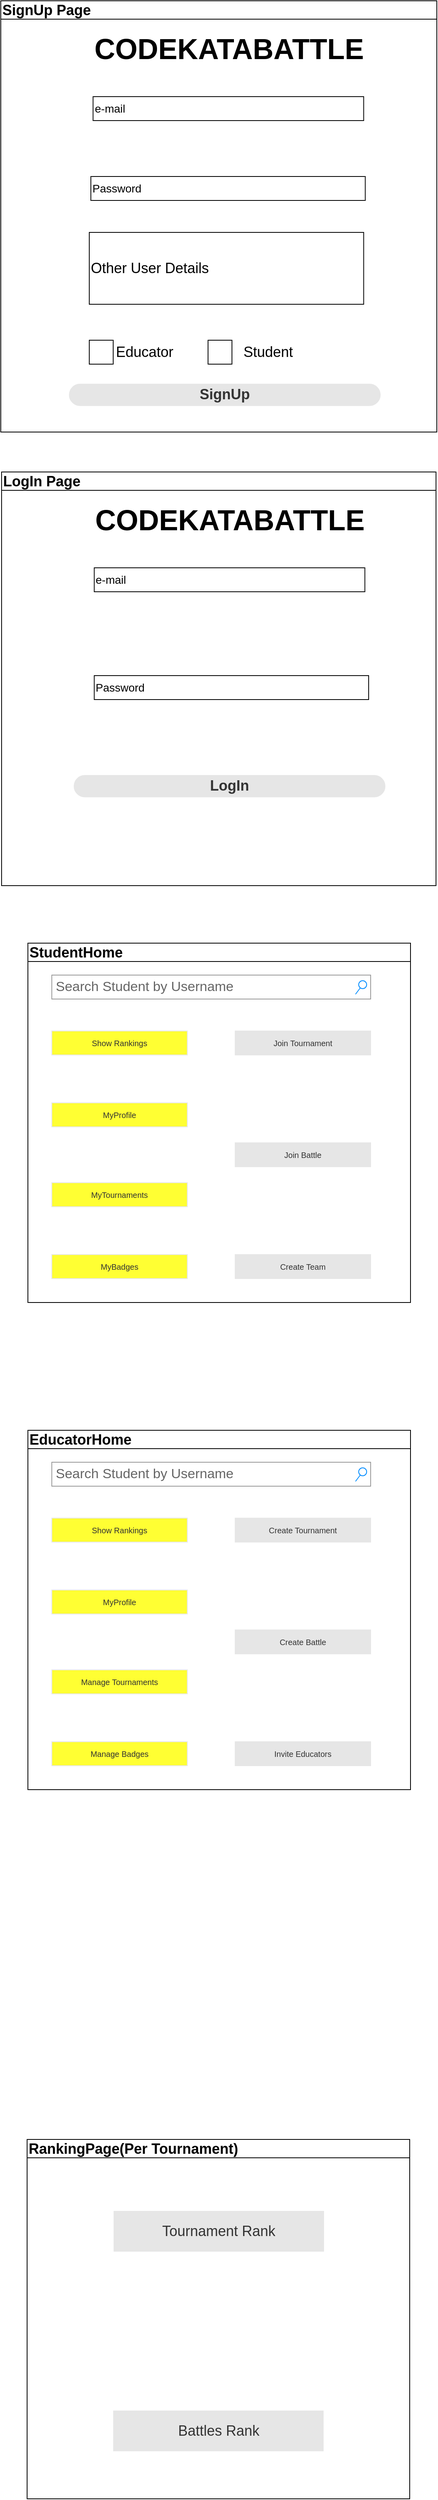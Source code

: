 <mxfile version="22.1.3" type="device">
  <diagram name="Pagina-1" id="kJE1tzoxOOOQ16JhSrA-">
    <mxGraphModel dx="1917" dy="783" grid="1" gridSize="10" guides="1" tooltips="1" connect="1" arrows="1" fold="1" page="1" pageScale="1" pageWidth="827" pageHeight="1169" math="0" shadow="0">
      <root>
        <mxCell id="0" />
        <mxCell id="1" parent="0" />
        <mxCell id="yAFIMtw9BYB4I-pn7jTb-9" value="&lt;font style=&quot;font-size: 18px;&quot;&gt;SignUp Page&lt;/font&gt;" style="swimlane;whiteSpace=wrap;html=1;align=left;" vertex="1" parent="1">
          <mxGeometry x="140" y="20" width="547" height="540" as="geometry" />
        </mxCell>
        <mxCell id="yAFIMtw9BYB4I-pn7jTb-10" value="&lt;font style=&quot;font-size: 14px;&quot;&gt;e-mail&lt;/font&gt;" style="rounded=0;whiteSpace=wrap;html=1;align=left;" vertex="1" parent="yAFIMtw9BYB4I-pn7jTb-9">
          <mxGeometry x="115.75" y="120" width="339.5" height="30" as="geometry" />
        </mxCell>
        <mxCell id="yAFIMtw9BYB4I-pn7jTb-12" value="&lt;b&gt;&lt;font style=&quot;font-size: 36px;&quot;&gt;CODEKATABATTLE&lt;/font&gt;&lt;/b&gt;" style="text;html=1;align=center;verticalAlign=middle;resizable=0;points=[];autosize=1;strokeColor=none;fillColor=none;" vertex="1" parent="yAFIMtw9BYB4I-pn7jTb-9">
          <mxGeometry x="106" y="30" width="360" height="60" as="geometry" />
        </mxCell>
        <mxCell id="yAFIMtw9BYB4I-pn7jTb-13" value="&lt;font style=&quot;font-size: 18px;&quot;&gt;&lt;b style=&quot;&quot;&gt;SignUp&lt;/b&gt;&lt;/font&gt;" style="rounded=1;html=1;shadow=0;dashed=0;whiteSpace=wrap;fontSize=10;fillColor=#E6E6E6;align=center;strokeColor=#E6E6E6;fontColor=#333333;arcSize=50;" vertex="1" parent="yAFIMtw9BYB4I-pn7jTb-9">
          <mxGeometry x="86" y="480" width="390" height="26.88" as="geometry" />
        </mxCell>
        <mxCell id="yAFIMtw9BYB4I-pn7jTb-11" value="&lt;font style=&quot;font-size: 14px;&quot;&gt;Password&lt;/font&gt;" style="rounded=0;whiteSpace=wrap;html=1;align=left;" vertex="1" parent="yAFIMtw9BYB4I-pn7jTb-9">
          <mxGeometry x="113" y="220" width="344.25" height="30" as="geometry" />
        </mxCell>
        <mxCell id="yAFIMtw9BYB4I-pn7jTb-15" value="" style="whiteSpace=wrap;html=1;aspect=fixed;" vertex="1" parent="yAFIMtw9BYB4I-pn7jTb-9">
          <mxGeometry x="111" y="425" width="30" height="30" as="geometry" />
        </mxCell>
        <mxCell id="yAFIMtw9BYB4I-pn7jTb-28" value="&lt;font style=&quot;font-size: 18px;&quot;&gt;Educator&lt;/font&gt;" style="text;html=1;align=center;verticalAlign=middle;resizable=0;points=[];autosize=1;strokeColor=none;fillColor=none;" vertex="1" parent="yAFIMtw9BYB4I-pn7jTb-9">
          <mxGeometry x="130" y="420" width="100" height="40" as="geometry" />
        </mxCell>
        <mxCell id="yAFIMtw9BYB4I-pn7jTb-29" value="&lt;font style=&quot;font-size: 18px;&quot;&gt;Student&lt;/font&gt;" style="text;html=1;align=center;verticalAlign=middle;resizable=0;points=[];autosize=1;strokeColor=none;fillColor=none;" vertex="1" parent="yAFIMtw9BYB4I-pn7jTb-9">
          <mxGeometry x="290" y="420" width="90" height="40" as="geometry" />
        </mxCell>
        <mxCell id="yAFIMtw9BYB4I-pn7jTb-51" value="&lt;font style=&quot;font-size: 18px;&quot;&gt;Other User Details&lt;/font&gt;" style="rounded=0;whiteSpace=wrap;html=1;align=left;" vertex="1" parent="yAFIMtw9BYB4I-pn7jTb-9">
          <mxGeometry x="111" y="290" width="344.25" height="90" as="geometry" />
        </mxCell>
        <mxCell id="yAFIMtw9BYB4I-pn7jTb-52" value="" style="whiteSpace=wrap;html=1;aspect=fixed;" vertex="1" parent="yAFIMtw9BYB4I-pn7jTb-9">
          <mxGeometry x="260" y="425" width="30" height="30" as="geometry" />
        </mxCell>
        <mxCell id="yAFIMtw9BYB4I-pn7jTb-65" value="&lt;font style=&quot;font-size: 18px;&quot;&gt;LogIn Page&lt;/font&gt;" style="swimlane;whiteSpace=wrap;html=1;align=left;" vertex="1" parent="1">
          <mxGeometry x="141" y="610" width="545" height="518" as="geometry" />
        </mxCell>
        <mxCell id="yAFIMtw9BYB4I-pn7jTb-66" value="&lt;font style=&quot;font-size: 14px;&quot;&gt;e-mail&lt;/font&gt;" style="rounded=0;whiteSpace=wrap;html=1;align=left;" vertex="1" parent="yAFIMtw9BYB4I-pn7jTb-65">
          <mxGeometry x="116.25" y="120" width="339.5" height="30" as="geometry" />
        </mxCell>
        <mxCell id="yAFIMtw9BYB4I-pn7jTb-67" value="&lt;b&gt;&lt;font style=&quot;font-size: 36px;&quot;&gt;CODEKATABATTLE&lt;/font&gt;&lt;/b&gt;" style="text;html=1;align=center;verticalAlign=middle;resizable=0;points=[];autosize=1;strokeColor=none;fillColor=none;" vertex="1" parent="yAFIMtw9BYB4I-pn7jTb-65">
          <mxGeometry x="106" y="30" width="360" height="60" as="geometry" />
        </mxCell>
        <mxCell id="yAFIMtw9BYB4I-pn7jTb-68" value="&lt;font style=&quot;font-size: 18px;&quot;&gt;&lt;b style=&quot;&quot;&gt;LogIn&lt;/b&gt;&lt;/font&gt;" style="rounded=1;html=1;shadow=0;dashed=0;whiteSpace=wrap;fontSize=10;fillColor=#E6E6E6;align=center;strokeColor=#E6E6E6;fontColor=#333333;arcSize=50;" vertex="1" parent="yAFIMtw9BYB4I-pn7jTb-65">
          <mxGeometry x="91" y="380" width="390" height="26.88" as="geometry" />
        </mxCell>
        <mxCell id="yAFIMtw9BYB4I-pn7jTb-69" value="&lt;font style=&quot;font-size: 14px;&quot;&gt;Password&lt;/font&gt;" style="rounded=0;whiteSpace=wrap;html=1;align=left;" vertex="1" parent="yAFIMtw9BYB4I-pn7jTb-65">
          <mxGeometry x="116.25" y="255" width="344.25" height="30" as="geometry" />
        </mxCell>
        <mxCell id="yAFIMtw9BYB4I-pn7jTb-96" value="&lt;font style=&quot;font-size: 18px;&quot;&gt;StudentHome&lt;/font&gt;" style="swimlane;whiteSpace=wrap;html=1;align=left;" vertex="1" parent="1">
          <mxGeometry x="174" y="1200" width="480" height="450" as="geometry" />
        </mxCell>
        <mxCell id="yAFIMtw9BYB4I-pn7jTb-97" value="Search Student by Username" style="strokeWidth=1;shadow=0;dashed=0;align=center;html=1;shape=mxgraph.mockup.forms.searchBox;strokeColor=#999999;mainText=;strokeColor2=#008cff;fontColor=#666666;fontSize=17;align=left;spacingLeft=3;whiteSpace=wrap;" vertex="1" parent="yAFIMtw9BYB4I-pn7jTb-96">
          <mxGeometry x="30" y="40" width="400" height="30" as="geometry" />
        </mxCell>
        <mxCell id="yAFIMtw9BYB4I-pn7jTb-98" value="Join Tournament" style="rounded=1;html=1;shadow=0;dashed=0;whiteSpace=wrap;fontSize=10;fillColor=#E6E6E6;align=center;strokeColor=#E6E6E6;fontColor=#333333;arcSize=0;" vertex="1" parent="yAFIMtw9BYB4I-pn7jTb-96">
          <mxGeometry x="260" y="110" width="170" height="30" as="geometry" />
        </mxCell>
        <mxCell id="yAFIMtw9BYB4I-pn7jTb-99" value="Create Team" style="rounded=1;html=1;shadow=0;dashed=0;whiteSpace=wrap;fontSize=10;fillColor=#E6E6E6;align=center;strokeColor=#E6E6E6;fontColor=#333333;arcSize=0;" vertex="1" parent="yAFIMtw9BYB4I-pn7jTb-96">
          <mxGeometry x="260" y="390" width="170" height="30" as="geometry" />
        </mxCell>
        <mxCell id="yAFIMtw9BYB4I-pn7jTb-100" value="Join Battle" style="rounded=1;html=1;shadow=0;dashed=0;whiteSpace=wrap;fontSize=10;fillColor=#E6E6E6;align=center;strokeColor=#E6E6E6;fontColor=#333333;arcSize=0;" vertex="1" parent="yAFIMtw9BYB4I-pn7jTb-96">
          <mxGeometry x="260" y="250" width="170" height="30" as="geometry" />
        </mxCell>
        <mxCell id="yAFIMtw9BYB4I-pn7jTb-101" value="Show Rankings" style="rounded=1;html=1;shadow=0;dashed=0;whiteSpace=wrap;fontSize=10;fillColor=#FFFF33;align=center;strokeColor=#E6E6E6;fontColor=#333333;arcSize=0;" vertex="1" parent="yAFIMtw9BYB4I-pn7jTb-96">
          <mxGeometry x="30" y="110" width="170" height="30" as="geometry" />
        </mxCell>
        <mxCell id="yAFIMtw9BYB4I-pn7jTb-102" value="MyTournaments" style="rounded=1;html=1;shadow=0;dashed=0;whiteSpace=wrap;fontSize=10;fillColor=#FFFF33;align=center;strokeColor=#E6E6E6;fontColor=#333333;arcSize=0;" vertex="1" parent="yAFIMtw9BYB4I-pn7jTb-96">
          <mxGeometry x="30" y="300" width="170" height="30" as="geometry" />
        </mxCell>
        <mxCell id="yAFIMtw9BYB4I-pn7jTb-103" value="MyBadges" style="rounded=1;html=1;shadow=0;dashed=0;whiteSpace=wrap;fontSize=10;fillColor=#FFFF33;align=center;strokeColor=#E6E6E6;fontColor=#333333;arcSize=0;" vertex="1" parent="yAFIMtw9BYB4I-pn7jTb-96">
          <mxGeometry x="30" y="390" width="170" height="30" as="geometry" />
        </mxCell>
        <mxCell id="yAFIMtw9BYB4I-pn7jTb-104" value="MyProfile" style="rounded=1;html=1;shadow=0;dashed=0;whiteSpace=wrap;fontSize=10;fillColor=#FFFF33;align=center;strokeColor=#E6E6E6;fontColor=#333333;arcSize=0;" vertex="1" parent="yAFIMtw9BYB4I-pn7jTb-96">
          <mxGeometry x="30" y="200" width="170" height="30" as="geometry" />
        </mxCell>
        <mxCell id="yAFIMtw9BYB4I-pn7jTb-105" value="&lt;font style=&quot;font-size: 18px;&quot;&gt;EducatorHome&lt;/font&gt;" style="swimlane;whiteSpace=wrap;html=1;align=left;" vertex="1" parent="1">
          <mxGeometry x="174" y="1810" width="480" height="450" as="geometry" />
        </mxCell>
        <mxCell id="yAFIMtw9BYB4I-pn7jTb-106" value="Search Student by Username" style="strokeWidth=1;shadow=0;dashed=0;align=center;html=1;shape=mxgraph.mockup.forms.searchBox;strokeColor=#999999;mainText=;strokeColor2=#008cff;fontColor=#666666;fontSize=17;align=left;spacingLeft=3;whiteSpace=wrap;" vertex="1" parent="yAFIMtw9BYB4I-pn7jTb-105">
          <mxGeometry x="30" y="40" width="400" height="30" as="geometry" />
        </mxCell>
        <mxCell id="yAFIMtw9BYB4I-pn7jTb-107" value="Create Tournament" style="rounded=1;html=1;shadow=0;dashed=0;whiteSpace=wrap;fontSize=10;fillColor=#E6E6E6;align=center;strokeColor=#E6E6E6;fontColor=#333333;arcSize=0;" vertex="1" parent="yAFIMtw9BYB4I-pn7jTb-105">
          <mxGeometry x="260" y="110" width="170" height="30" as="geometry" />
        </mxCell>
        <mxCell id="yAFIMtw9BYB4I-pn7jTb-108" value="Invite Educators" style="rounded=1;html=1;shadow=0;dashed=0;whiteSpace=wrap;fontSize=10;fillColor=#E6E6E6;align=center;strokeColor=#E6E6E6;fontColor=#333333;arcSize=0;" vertex="1" parent="yAFIMtw9BYB4I-pn7jTb-105">
          <mxGeometry x="260" y="390" width="170" height="30" as="geometry" />
        </mxCell>
        <mxCell id="yAFIMtw9BYB4I-pn7jTb-109" value="Create Battle" style="rounded=1;html=1;shadow=0;dashed=0;whiteSpace=wrap;fontSize=10;fillColor=#E6E6E6;align=center;strokeColor=#E6E6E6;fontColor=#333333;arcSize=0;" vertex="1" parent="yAFIMtw9BYB4I-pn7jTb-105">
          <mxGeometry x="260" y="250" width="170" height="30" as="geometry" />
        </mxCell>
        <mxCell id="yAFIMtw9BYB4I-pn7jTb-110" value="Show Rankings" style="rounded=1;html=1;shadow=0;dashed=0;whiteSpace=wrap;fontSize=10;fillColor=#FFFF33;align=center;strokeColor=#E6E6E6;fontColor=#333333;arcSize=0;" vertex="1" parent="yAFIMtw9BYB4I-pn7jTb-105">
          <mxGeometry x="30" y="110" width="170" height="30" as="geometry" />
        </mxCell>
        <mxCell id="yAFIMtw9BYB4I-pn7jTb-111" value="Manage Tournaments" style="rounded=1;html=1;shadow=0;dashed=0;whiteSpace=wrap;fontSize=10;fillColor=#FFFF33;align=center;strokeColor=#E6E6E6;fontColor=#333333;arcSize=0;" vertex="1" parent="yAFIMtw9BYB4I-pn7jTb-105">
          <mxGeometry x="30" y="300" width="170" height="30" as="geometry" />
        </mxCell>
        <mxCell id="yAFIMtw9BYB4I-pn7jTb-112" value="Manage Badges" style="rounded=1;html=1;shadow=0;dashed=0;whiteSpace=wrap;fontSize=10;fillColor=#FFFF33;align=center;strokeColor=#E6E6E6;fontColor=#333333;arcSize=0;" vertex="1" parent="yAFIMtw9BYB4I-pn7jTb-105">
          <mxGeometry x="30" y="390" width="170" height="30" as="geometry" />
        </mxCell>
        <mxCell id="yAFIMtw9BYB4I-pn7jTb-113" value="MyProfile" style="rounded=1;html=1;shadow=0;dashed=0;whiteSpace=wrap;fontSize=10;fillColor=#FFFF33;align=center;strokeColor=#E6E6E6;fontColor=#333333;arcSize=0;" vertex="1" parent="yAFIMtw9BYB4I-pn7jTb-105">
          <mxGeometry x="30" y="200" width="170" height="30" as="geometry" />
        </mxCell>
        <mxCell id="yAFIMtw9BYB4I-pn7jTb-114" value="&lt;font style=&quot;font-size: 18px;&quot;&gt;RankingPage(Per Tournament)&lt;/font&gt;" style="swimlane;whiteSpace=wrap;html=1;align=left;" vertex="1" parent="1">
          <mxGeometry x="173" y="2698" width="480" height="450" as="geometry" />
        </mxCell>
        <mxCell id="yAFIMtw9BYB4I-pn7jTb-115" value="&lt;font style=&quot;font-size: 18px;&quot;&gt;Tournament Rank&lt;/font&gt;" style="rounded=1;html=1;shadow=0;dashed=0;whiteSpace=wrap;fontSize=10;fillColor=#E6E6E6;align=center;strokeColor=#E6E6E6;fontColor=#333333;arcSize=0;" vertex="1" parent="yAFIMtw9BYB4I-pn7jTb-114">
          <mxGeometry x="109" y="90" width="263" height="50" as="geometry" />
        </mxCell>
        <mxCell id="yAFIMtw9BYB4I-pn7jTb-116" value="&lt;font style=&quot;font-size: 18px;&quot;&gt;Battles Rank&lt;/font&gt;" style="rounded=1;html=1;shadow=0;dashed=0;whiteSpace=wrap;fontSize=10;fillColor=#E6E6E6;align=center;strokeColor=#E6E6E6;fontColor=#333333;arcSize=0;" vertex="1" parent="yAFIMtw9BYB4I-pn7jTb-114">
          <mxGeometry x="108.5" y="340" width="263" height="50" as="geometry" />
        </mxCell>
      </root>
    </mxGraphModel>
  </diagram>
</mxfile>
